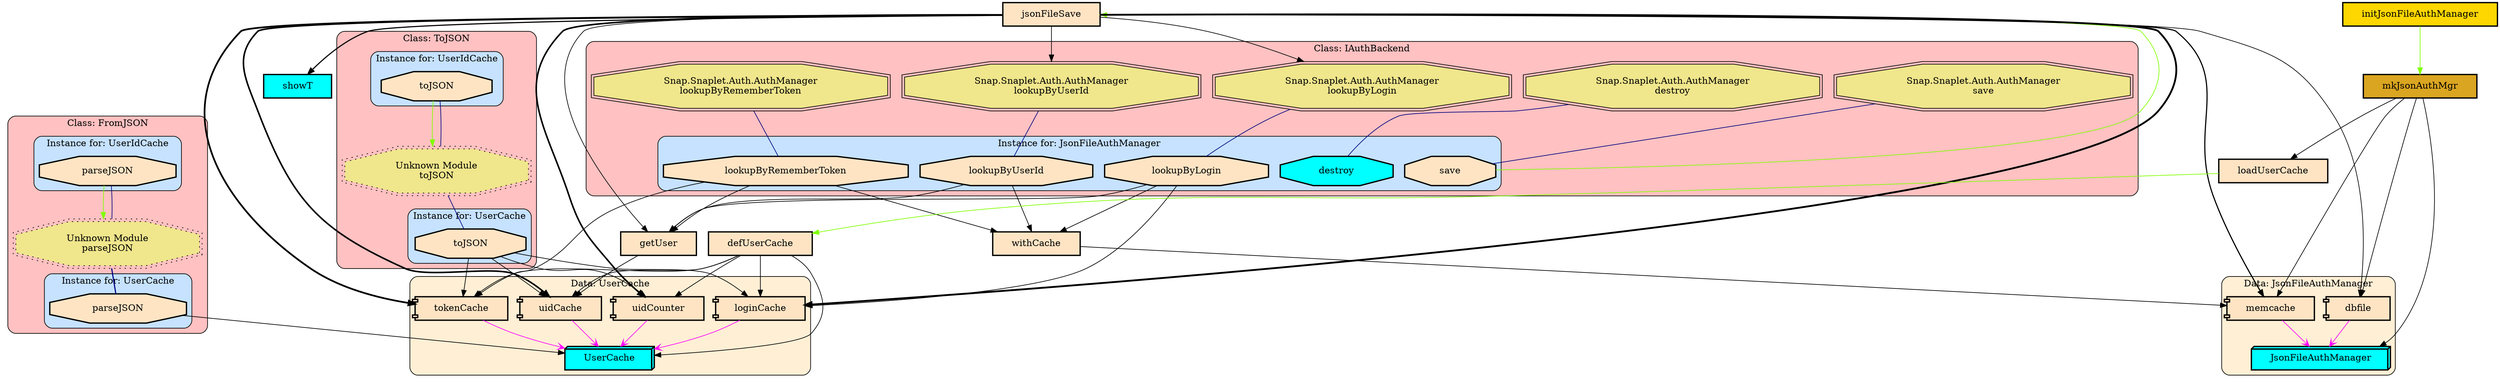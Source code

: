 digraph "Diagram of: Snap.Snaplet.Auth.Backends.JsonFile" {
    node [margin="0.4,0.1"
         ,style=filled];
    subgraph cluster_Class_FromJSON {
        graph [label="Class: FromJSON"
              ,style="filled,rounded"
              ,fillcolor=rosybrown1];
        subgraph cluster_Class_FromJSON_Data_UserCache {
            graph [label="Instance for: UserCache"
                  ,style="filled,rounded"
                  ,fillcolor=slategray1];
            21 [label=parseJSON
               ,shape=octagon
               ,fillcolor=bisque
               ,style="filled,bold"];
        }
        subgraph cluster_Class_FromJSON_Data_UserIdCache {
            graph [label="Instance for: UserIdCache"
                  ,style="filled,rounded"
                  ,fillcolor=slategray1];
            22 [label=parseJSON
               ,shape=octagon
               ,fillcolor=bisque
               ,style="filled,bold"];
        }
        31 [label="Unknown Module\nparseJSON"
           ,shape=doubleoctagon
           ,fillcolor=khaki
           ,style="filled,dotted"];
    }
    subgraph cluster_Class_IAuthBackend {
        graph [label="Class: IAuthBackend"
              ,style="filled,rounded"
              ,fillcolor=rosybrown1];
        subgraph cluster_Class_IAuthBackend_Data_JsonFileAuthManager {
            graph [label="Instance for: JsonFileAuthManager"
                  ,style="filled,rounded"
                  ,fillcolor=slategray1];
            10 [label=destroy
               ,shape=octagon
               ,fillcolor=cyan
               ,style="filled,bold"];
            16 [label=lookupByLogin
               ,shape=octagon
               ,fillcolor=bisque
               ,style="filled,bold"];
            17 [label=lookupByRememberToken
               ,shape=octagon
               ,fillcolor=bisque
               ,style="filled,bold"];
            18 [label=lookupByUserId
               ,shape=octagon
               ,fillcolor=bisque
               ,style="filled,bold"];
            23 [label=save
               ,shape=octagon
               ,fillcolor=bisque
               ,style="filled,bold"];
        }
        1 [label="Snap.Snaplet.Auth.AuthManager\ndestroy"
          ,shape=doubleoctagon
          ,fillcolor=khaki
          ,style="filled,solid"];
        2 [label="Snap.Snaplet.Auth.AuthManager\nlookupByLogin"
          ,shape=doubleoctagon
          ,fillcolor=khaki
          ,style="filled,solid"];
        3 [label="Snap.Snaplet.Auth.AuthManager\nlookupByRememberToken"
          ,shape=doubleoctagon
          ,fillcolor=khaki
          ,style="filled,solid"];
        4 [label="Snap.Snaplet.Auth.AuthManager\nlookupByUserId"
          ,shape=doubleoctagon
          ,fillcolor=khaki
          ,style="filled,solid"];
        5 [label="Snap.Snaplet.Auth.AuthManager\nsave"
          ,shape=doubleoctagon
          ,fillcolor=khaki
          ,style="filled,solid"];
    }
    subgraph cluster_Class_ToJSON {
        graph [label="Class: ToJSON"
              ,style="filled,rounded"
              ,fillcolor=rosybrown1];
        subgraph cluster_Class_ToJSON_Data_UserCache {
            graph [label="Instance for: UserCache"
                  ,style="filled,rounded"
                  ,fillcolor=slategray1];
            25 [label=toJSON
               ,shape=octagon
               ,fillcolor=bisque
               ,style="filled,bold"];
        }
        subgraph cluster_Class_ToJSON_Data_UserIdCache {
            graph [label="Instance for: UserIdCache"
                  ,style="filled,rounded"
                  ,fillcolor=slategray1];
            26 [label=toJSON
               ,shape=octagon
               ,fillcolor=bisque
               ,style="filled,bold"];
        }
        32 [label="Unknown Module\ntoJSON"
           ,shape=doubleoctagon
           ,fillcolor=khaki
           ,style="filled,dotted"];
    }
    subgraph cluster_Data_JsonFileAuthManager {
        graph [label="Data: JsonFileAuthManager"
              ,style="filled,rounded"
              ,fillcolor=papayawhip];
        6 [label=JsonFileAuthManager
          ,shape=box3d
          ,fillcolor=cyan
          ,style="filled,bold"];
        8 [label=dbfile
          ,shape=component
          ,fillcolor=bisque
          ,style="filled,bold"];
        19 [label=memcache
           ,shape=component
           ,fillcolor=bisque
           ,style="filled,bold"];
    }
    subgraph cluster_Data_UserCache {
        graph [label="Data: UserCache"
              ,style="filled,rounded"
              ,fillcolor=papayawhip];
        7 [label=UserCache
          ,shape=box3d
          ,fillcolor=cyan
          ,style="filled,bold"];
        15 [label=loginCache
           ,shape=component
           ,fillcolor=bisque
           ,style="filled,bold"];
        27 [label=tokenCache
           ,shape=component
           ,fillcolor=bisque
           ,style="filled,bold"];
        28 [label=uidCache
           ,shape=component
           ,fillcolor=bisque
           ,style="filled,bold"];
        29 [label=uidCounter
           ,shape=component
           ,fillcolor=bisque
           ,style="filled,bold"];
    }
    9 [label=defUserCache
      ,shape=box
      ,fillcolor=bisque
      ,style="filled,bold"];
    11 [label=getUser
       ,shape=box
       ,fillcolor=bisque
       ,style="filled,bold"];
    12 [label=initJsonFileAuthManager
       ,shape=box
       ,fillcolor=gold
       ,style="filled,bold"];
    13 [label=jsonFileSave
       ,shape=box
       ,fillcolor=bisque
       ,style="filled,bold"];
    14 [label=loadUserCache
       ,shape=box
       ,fillcolor=bisque
       ,style="filled,bold"];
    20 [label=mkJsonAuthMgr
       ,shape=box
       ,fillcolor=goldenrod
       ,style="filled,bold"];
    24 [label=showT
       ,shape=box
       ,fillcolor=cyan
       ,style="filled,bold"];
    30 [label=withCache
       ,shape=box
       ,fillcolor=bisque
       ,style="filled,bold"];
    1 -> 10 [penwidth=1
            ,color=navy
            ,dir=none];
    2 -> 16 [penwidth=1
            ,color=navy
            ,dir=none];
    3 -> 17 [penwidth=1
            ,color=navy
            ,dir=none];
    4 -> 18 [penwidth=1
            ,color=navy
            ,dir=none];
    5 -> 23 [penwidth=1
            ,color=navy
            ,dir=none];
    8 -> 6 [penwidth=1
           ,color=magenta
           ,arrowtail=odot
           ,arrowhead=vee];
    9 -> 7 [penwidth=1,color=black];
    9 -> 15 [penwidth=1
            ,color=black];
    9 -> 27 [penwidth=1
            ,color=black];
    9 -> 28 [penwidth=1
            ,color=black];
    9 -> 29 [penwidth=1
            ,color=black];
    11 -> 28 [penwidth=1
             ,color=black];
    12 -> 20 [penwidth=1
             ,color=chartreuse];
    13 -> 2 [penwidth=1
            ,color=black];
    13 -> 4 [penwidth=1
            ,color=black];
    13 -> 8 [penwidth=1
            ,color=black];
    13 -> 11 [penwidth=1
             ,color=black];
    13 -> 15 [penwidth=2.791759469228055
             ,color=black];
    13 -> 19 [penwidth=1.6931471805599454
             ,color=black];
    13 -> 24 [penwidth=1.6931471805599454
             ,color=black];
    13 -> 27 [penwidth=2.6094379124341005
             ,color=black];
    13 -> 28 [penwidth=2.386294361119891
             ,color=black];
    13 -> 29 [penwidth=2.386294361119891
             ,color=black];
    14 -> 9 [penwidth=1
            ,color=chartreuse];
    15 -> 7 [penwidth=1
            ,color=magenta
            ,arrowtail=odot
            ,arrowhead=vee];
    16 -> 11 [penwidth=1
             ,color=black];
    16 -> 15 [penwidth=1
             ,color=black];
    16 -> 30 [penwidth=1
             ,color=black];
    17 -> 11 [penwidth=1
             ,color=black];
    17 -> 27 [penwidth=1
             ,color=black];
    17 -> 30 [penwidth=1
             ,color=black];
    18 -> 11 [penwidth=1
             ,color=black];
    18 -> 30 [penwidth=1
             ,color=black];
    19 -> 6 [penwidth=1
            ,color=magenta
            ,arrowtail=odot
            ,arrowhead=vee];
    20 -> 6 [penwidth=1
            ,color=black];
    20 -> 8 [penwidth=1
            ,color=black];
    20 -> 14 [penwidth=1
             ,color=black];
    20 -> 19 [penwidth=1
             ,color=black];
    21 -> 7 [penwidth=1
            ,color=black];
    22 -> 31 [penwidth=1
             ,color=chartreuse];
    23 -> 13 [penwidth=1
             ,color=chartreuse];
    25 -> 15 [penwidth=1
             ,color=black];
    25 -> 27 [penwidth=1
             ,color=black];
    25 -> 28 [penwidth=1
             ,color=black];
    25 -> 29 [penwidth=1
             ,color=black];
    26 -> 32 [penwidth=1
             ,color=chartreuse];
    27 -> 7 [penwidth=1
            ,color=magenta
            ,arrowtail=odot
            ,arrowhead=vee];
    28 -> 7 [penwidth=1
            ,color=magenta
            ,arrowtail=odot
            ,arrowhead=vee];
    29 -> 7 [penwidth=1
            ,color=magenta
            ,arrowtail=odot
            ,arrowhead=vee];
    30 -> 19 [penwidth=1
             ,color=black];
    31 -> 21 [penwidth=1.6931471805599454
             ,color=navy
             ,dir=none];
    31 -> 22 [penwidth=1
             ,color=navy
             ,dir=none];
    32 -> 25 [penwidth=1
             ,color=navy
             ,dir=none];
    32 -> 26 [penwidth=1
             ,color=navy
             ,dir=none];
}
